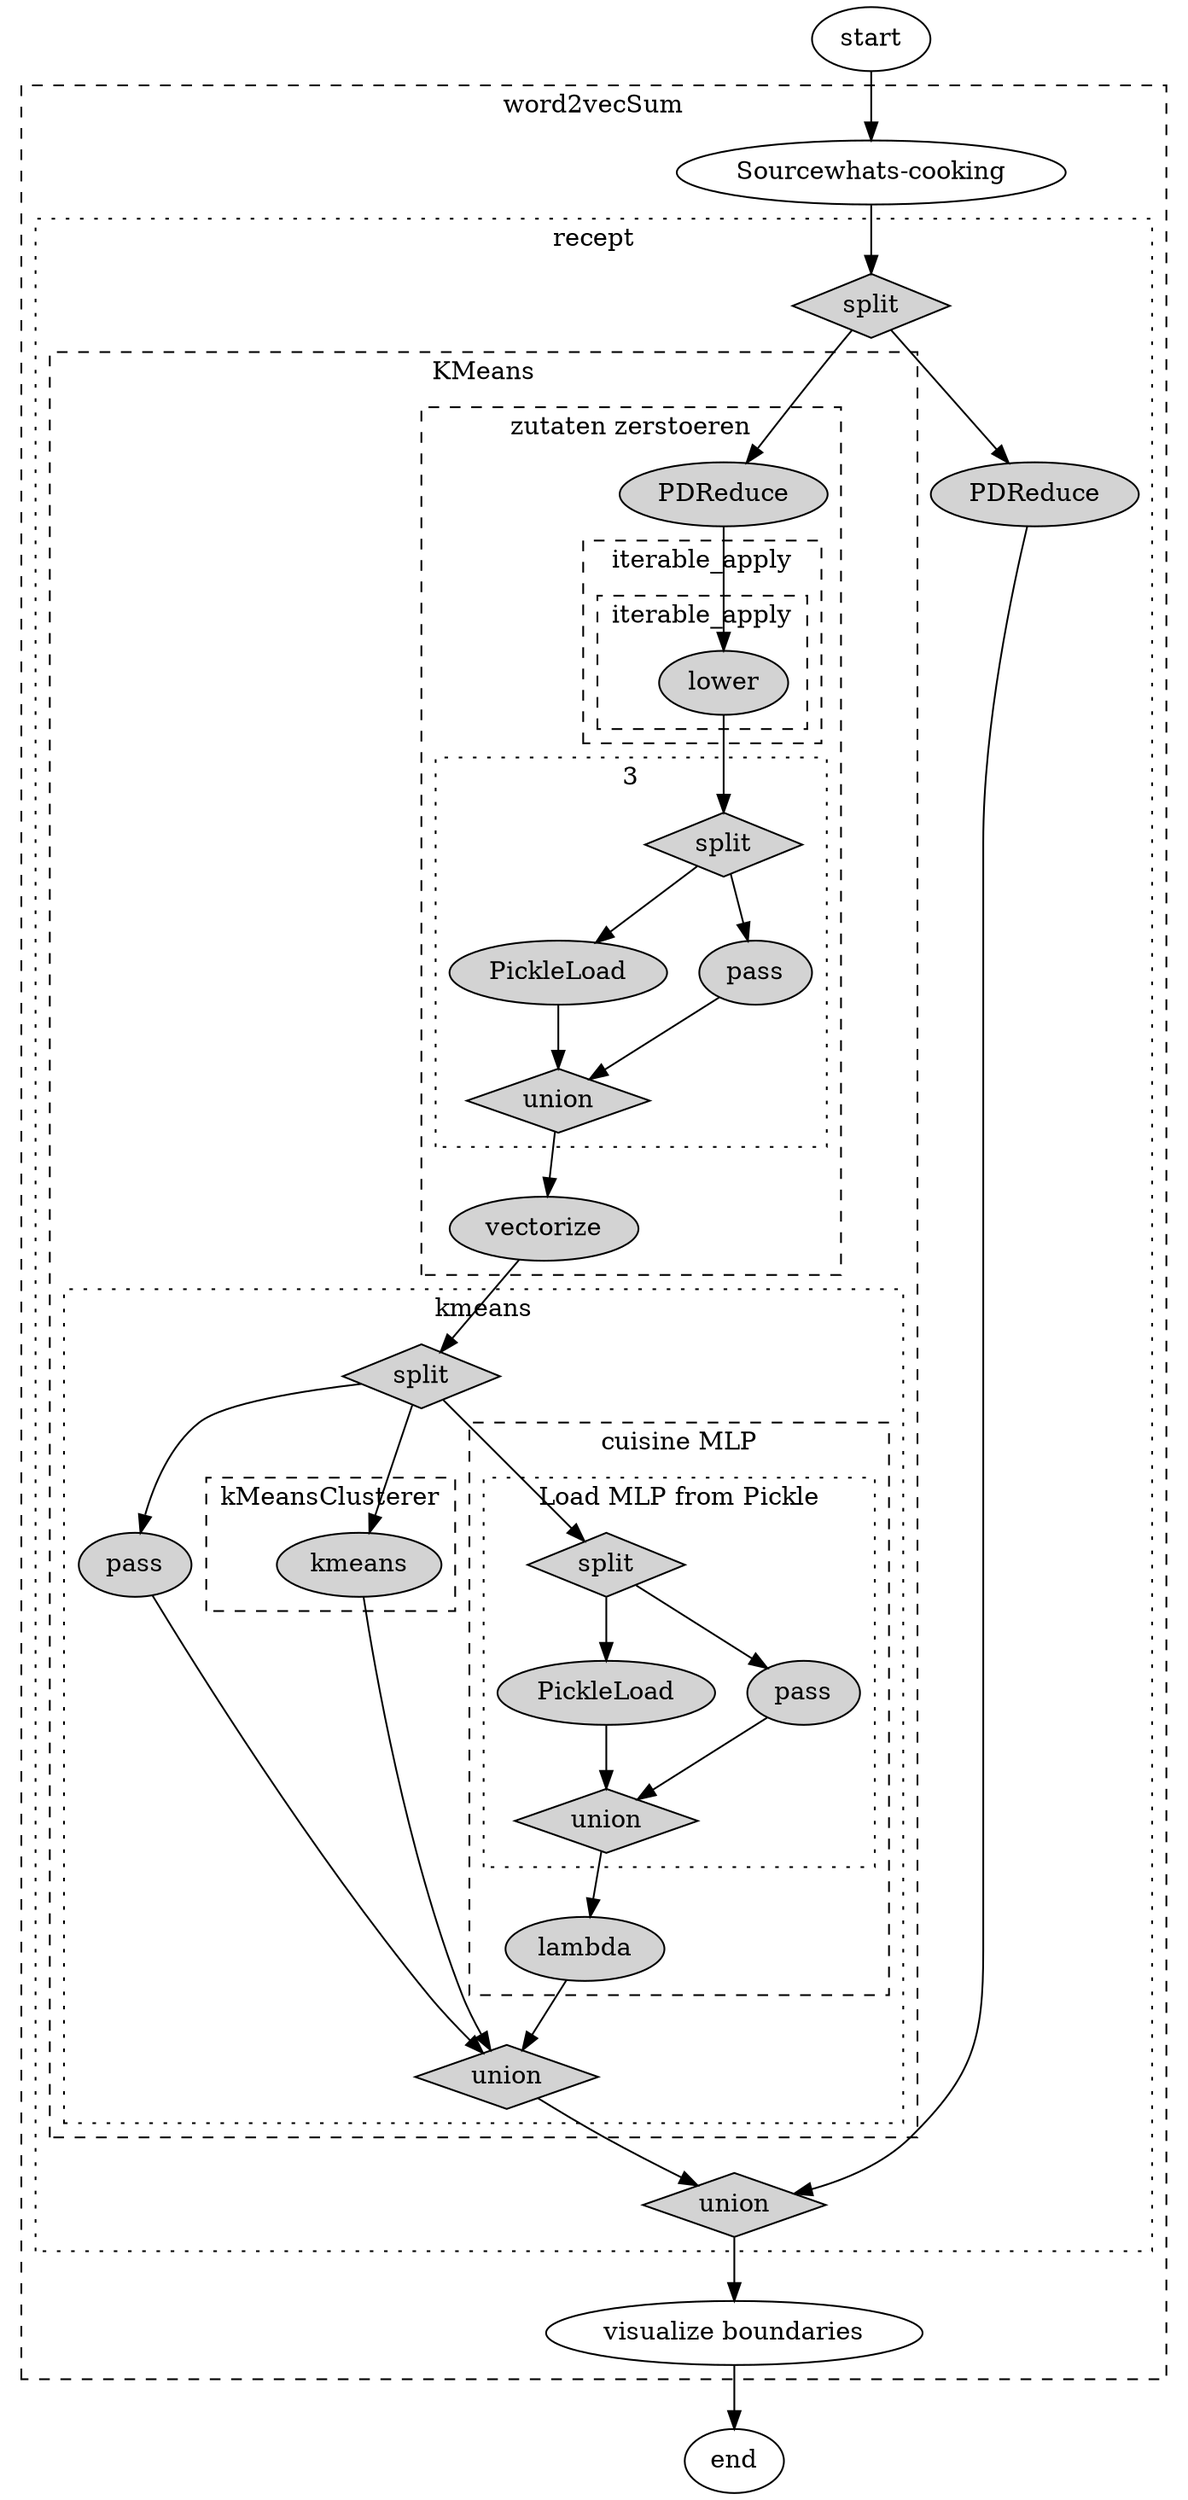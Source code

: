 digraph G {
subgraph cluster_140671121705040 {
style=filled;
label="word2vecSum"
140674544728768 [ label="Sourcewhats-cooking"]
subgraph cluster_140671121704752 {
            node [style=filled];
style=filled;
label="recept";
    graph[style=dotted];
140671121704752 [label="split",shape=diamond]
1406711217047522 [ label="union" shape=diamond]
subgraph cluster_140671121704656 {
style=filled;
label="KMeans"
subgraph cluster_140671557481664 {
style=filled;
label="zutaten zerstoeren"
140674544729440 [ label="PDReduce"]
subgraph cluster_140671260463696 {
style=bold;
label="iterable_apply"
subgraph cluster_140671337069872 {
style=bold;
label="iterable_apply"
140674543868512 [ label="lower"]

graph[style=dashed];
}

graph[style=dashed];
}
140674544729440->140674543868512
subgraph cluster_140671557481088 {
            node [style=filled];
style=filled;
label="3";
    graph[style=dotted];
140671557481088 [label="split",shape=diamond]
1406715574810882 [ label="union" shape=diamond]
140671557481040 [ label="PickleLoad"]
140671557481088->140671557481040
140671557481040->1406715574810882
140671557481184 [ label="pass"]
140671557481088->140671557481184
140671557481184->1406715574810882

}
140674543868512->140671557481088
140671557481328 [ label="vectorize"]
1406715574810882->140671557481328

graph[style=dashed];
}
subgraph cluster_140671121705328 {
            node [style=filled];
style=filled;
label="kmeans";
    graph[style=dotted];
140671121705328 [label="split",shape=diamond]
1406711217053282 [ label="union" shape=diamond]
140671557481616 [ label="pass"]
140671121705328->140671557481616
140671557481616->1406711217053282
subgraph cluster_140671121901408 {
style=filled;
label="kMeansClusterer"
140671557481472 [ label="kmeans"]

graph[style=dashed];
}
140671121705328->140671557481472
140671557481472->1406711217053282
subgraph cluster_140671121706288 {
style=filled;
label="cuisine MLP"
subgraph cluster_140671122210288 {
            node [style=filled];
style=filled;
label="Load MLP from Pickle";
    graph[style=dotted];
140671122210288 [label="split",shape=diamond]
1406711222102882 [ label="union" shape=diamond]
140671122284992 [ label="PickleLoad"]
140671122210288->140671122284992
140671122284992->1406711222102882
140671122173808 [ label="pass"]
140671122210288->140671122173808
140671122173808->1406711222102882

}
140671122210336 [ label="lambda"]
1406711222102882->140671122210336

graph[style=dashed];
}
140671121705328->140671122210288
140671122210336->1406711217053282

}
140671557481328->140671121705328

graph[style=dashed];
}
140671121704752->140674544729440
1406711217053282->1406711217047522
140671121705520 [ label="PDReduce"]
140671121704752->140671121705520
140671121705520->1406711217047522

}
140674544728768->140671121704752
140671121705184 [ label="visualize boundaries"]
1406711217047522->140671121705184

graph[style=dashed];
}

start -> 140674544728768
140671121705184->end
}